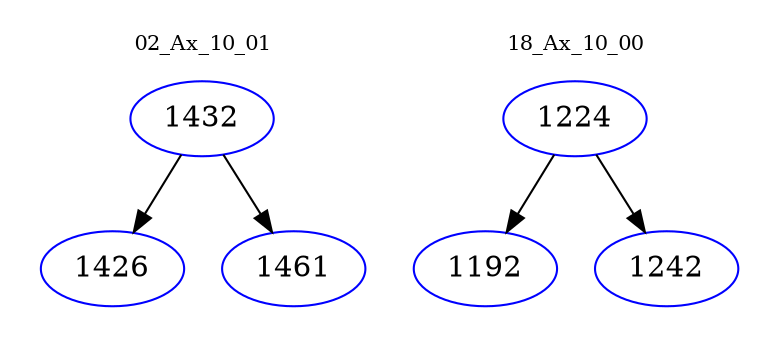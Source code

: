 digraph{
subgraph cluster_0 {
color = white
label = "02_Ax_10_01";
fontsize=10;
T0_1432 [label="1432", color="blue"]
T0_1432 -> T0_1426 [color="black"]
T0_1426 [label="1426", color="blue"]
T0_1432 -> T0_1461 [color="black"]
T0_1461 [label="1461", color="blue"]
}
subgraph cluster_1 {
color = white
label = "18_Ax_10_00";
fontsize=10;
T1_1224 [label="1224", color="blue"]
T1_1224 -> T1_1192 [color="black"]
T1_1192 [label="1192", color="blue"]
T1_1224 -> T1_1242 [color="black"]
T1_1242 [label="1242", color="blue"]
}
}
